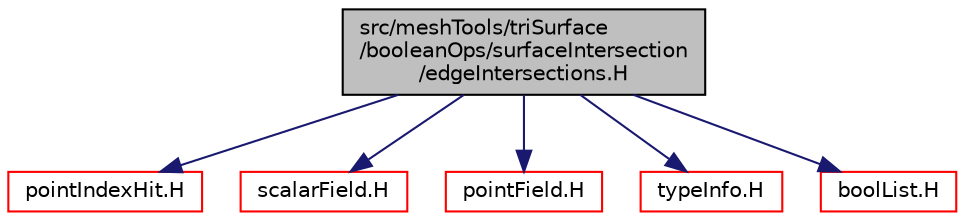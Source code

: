 digraph "src/meshTools/triSurface/booleanOps/surfaceIntersection/edgeIntersections.H"
{
  bgcolor="transparent";
  edge [fontname="Helvetica",fontsize="10",labelfontname="Helvetica",labelfontsize="10"];
  node [fontname="Helvetica",fontsize="10",shape=record];
  Node0 [label="src/meshTools/triSurface\l/booleanOps/surfaceIntersection\l/edgeIntersections.H",height=0.2,width=0.4,color="black", fillcolor="grey75", style="filled", fontcolor="black"];
  Node0 -> Node1 [color="midnightblue",fontsize="10",style="solid",fontname="Helvetica"];
  Node1 [label="pointIndexHit.H",height=0.2,width=0.4,color="red",URL="$a12812.html"];
  Node0 -> Node60 [color="midnightblue",fontsize="10",style="solid",fontname="Helvetica"];
  Node60 [label="scalarField.H",height=0.2,width=0.4,color="red",URL="$a10370.html"];
  Node0 -> Node101 [color="midnightblue",fontsize="10",style="solid",fontname="Helvetica"];
  Node101 [label="pointField.H",height=0.2,width=0.4,color="red",URL="$a12830.html"];
  Node0 -> Node125 [color="midnightblue",fontsize="10",style="solid",fontname="Helvetica"];
  Node125 [label="typeInfo.H",height=0.2,width=0.4,color="red",URL="$a10055.html"];
  Node0 -> Node126 [color="midnightblue",fontsize="10",style="solid",fontname="Helvetica"];
  Node126 [label="boolList.H",height=0.2,width=0.4,color="red",URL="$a12920.html"];
}
